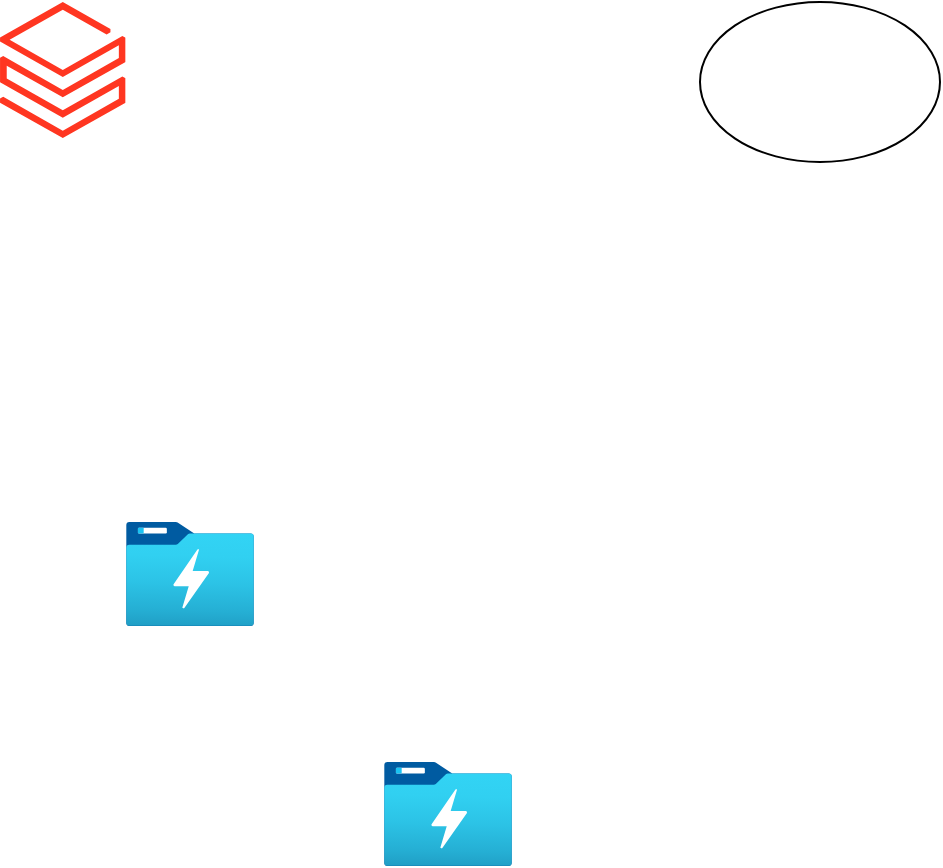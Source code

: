 <mxfile version="21.1.0" type="github">
  <diagram name="Page-1" id="WuEBKlYeaK_HnunUA6jp">
    <mxGraphModel dx="1050" dy="549" grid="1" gridSize="10" guides="1" tooltips="1" connect="1" arrows="1" fold="1" page="1" pageScale="1" pageWidth="827" pageHeight="1169" math="0" shadow="0">
      <root>
        <mxCell id="0" />
        <mxCell id="1" parent="0" />
        <mxCell id="U-qPl0DlRabr3smTPfQu-2" value="" style="image;aspect=fixed;html=1;points=[];align=center;fontSize=12;image=img/lib/azure2/analytics/Azure_Databricks.svg;" vertex="1" parent="1">
          <mxGeometry x="190" y="210" width="62.8" height="68" as="geometry" />
        </mxCell>
        <mxCell id="w7P2d4Dtes5Se-XXf7If-1" value="" style="ellipse;whiteSpace=wrap;html=1;" vertex="1" parent="1">
          <mxGeometry x="540" y="210" width="120" height="80" as="geometry" />
        </mxCell>
        <mxCell id="U-qPl0DlRabr3smTPfQu-3" value="" style="image;aspect=fixed;html=1;points=[];align=center;fontSize=12;image=img/lib/azure2/analytics/Data_Lake_Store_Gen1.svg;" vertex="1" parent="1">
          <mxGeometry x="253" y="470" width="64" height="52" as="geometry" />
        </mxCell>
        <mxCell id="U-qPl0DlRabr3smTPfQu-4" value="" style="image;aspect=fixed;html=1;points=[];align=center;fontSize=12;image=img/lib/azure2/analytics/Data_Lake_Store_Gen1.svg;" vertex="1" parent="1">
          <mxGeometry x="382" y="590" width="64" height="52" as="geometry" />
        </mxCell>
      </root>
    </mxGraphModel>
  </diagram>
</mxfile>
